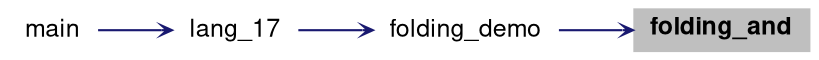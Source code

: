 digraph "folding_and"
{
 // LATEX_PDF_SIZE
  bgcolor="transparent";
  edge [fontname="Helvetica,Arial,sans-serif",fontsize=15,labelfontsize=15 arrowhead=open arrowtail=open arrowsize=0.5];
  node [fontname="Helvetica,Arial,sans-serif",fontsize=15,fontsize=12 shape=plaintext];
  rankdir="RL";
  Node1 [label=<<b>folding_and</b>>,height=0.2,width=0.4,color="black", fillcolor="grey75", style="filled", fontcolor="black",tooltip=" "];
  Node1 -> Node2 [dir="back",color="midnightblue",style="solid"];
  Node2 [label="folding_demo",height=0.2,width=0.4,color="black",URL="$group__folding.html#ga24fef2e3a7adf434ab68772454c869d4",tooltip=" "];
  Node2 -> Node3 [dir="back",color="midnightblue",style="solid"];
  Node3 [label="lang_17",height=0.2,width=0.4,color="black",URL="$group__lang17.html#ga511a3c761f5be8bf3c9bb7db27a91696",tooltip="language"];
  Node3 -> Node4 [dir="back",color="midnightblue",style="solid"];
  Node4 [label="main",height=0.2,width=0.4,color="black",URL="$group__CPP17.html#gae66f6b31b5ad750f1fe042a706a4e3d4",tooltip=" "];
}
